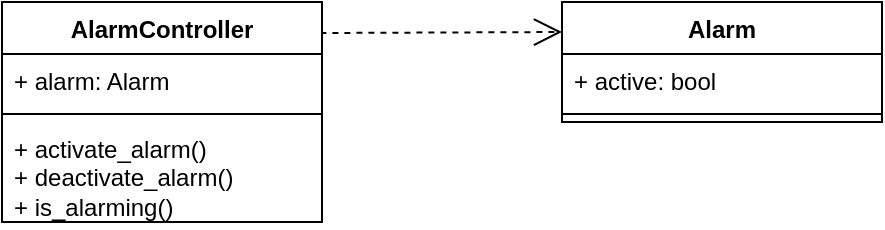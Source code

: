 <mxfile version="27.1.3">
  <diagram name="Page-1" id="RyD6hU9_wU-0sSSWul7K">
    <mxGraphModel dx="818" dy="521" grid="1" gridSize="10" guides="1" tooltips="1" connect="1" arrows="1" fold="1" page="1" pageScale="1" pageWidth="1654" pageHeight="2336" math="0" shadow="0">
      <root>
        <mxCell id="0" />
        <mxCell id="1" parent="0" />
        <mxCell id="MpYtb_s9OR-KMHg59EWN-5" value="Alarm" style="swimlane;fontStyle=1;align=center;verticalAlign=top;childLayout=stackLayout;horizontal=1;startSize=26;horizontalStack=0;resizeParent=1;resizeParentMax=0;resizeLast=0;collapsible=1;marginBottom=0;whiteSpace=wrap;html=1;" parent="1" vertex="1">
          <mxGeometry x="520" y="40" width="160" height="60" as="geometry" />
        </mxCell>
        <mxCell id="MpYtb_s9OR-KMHg59EWN-6" value="+ active: bool" style="text;strokeColor=none;fillColor=none;align=left;verticalAlign=top;spacingLeft=4;spacingRight=4;overflow=hidden;rotatable=0;points=[[0,0.5],[1,0.5]];portConstraint=eastwest;whiteSpace=wrap;html=1;" parent="MpYtb_s9OR-KMHg59EWN-5" vertex="1">
          <mxGeometry y="26" width="160" height="26" as="geometry" />
        </mxCell>
        <mxCell id="MpYtb_s9OR-KMHg59EWN-7" value="" style="line;strokeWidth=1;fillColor=none;align=left;verticalAlign=middle;spacingTop=-1;spacingLeft=3;spacingRight=3;rotatable=0;labelPosition=right;points=[];portConstraint=eastwest;strokeColor=inherit;" parent="MpYtb_s9OR-KMHg59EWN-5" vertex="1">
          <mxGeometry y="52" width="160" height="8" as="geometry" />
        </mxCell>
        <mxCell id="MpYtb_s9OR-KMHg59EWN-9" value="" style="endArrow=open;endSize=12;dashed=1;html=1;rounded=0;exitX=0.995;exitY=0.141;exitDx=0;exitDy=0;entryX=0;entryY=0.25;entryDx=0;entryDy=0;exitPerimeter=0;" parent="1" source="HPz6Y0Epz-bIsuNvh3Il-1" target="MpYtb_s9OR-KMHg59EWN-5" edge="1">
          <mxGeometry width="160" relative="1" as="geometry">
            <mxPoint x="530" y="400" as="sourcePoint" />
            <mxPoint x="690" y="400" as="targetPoint" />
          </mxGeometry>
        </mxCell>
        <mxCell id="HPz6Y0Epz-bIsuNvh3Il-1" value="AlarmController" style="swimlane;fontStyle=1;align=center;verticalAlign=top;childLayout=stackLayout;horizontal=1;startSize=26;horizontalStack=0;resizeParent=1;resizeParentMax=0;resizeLast=0;collapsible=1;marginBottom=0;whiteSpace=wrap;html=1;" vertex="1" parent="1">
          <mxGeometry x="240" y="40" width="160" height="110" as="geometry" />
        </mxCell>
        <mxCell id="HPz6Y0Epz-bIsuNvh3Il-2" value="+ alarm: Alarm" style="text;strokeColor=none;fillColor=none;align=left;verticalAlign=top;spacingLeft=4;spacingRight=4;overflow=hidden;rotatable=0;points=[[0,0.5],[1,0.5]];portConstraint=eastwest;whiteSpace=wrap;html=1;" vertex="1" parent="HPz6Y0Epz-bIsuNvh3Il-1">
          <mxGeometry y="26" width="160" height="26" as="geometry" />
        </mxCell>
        <mxCell id="HPz6Y0Epz-bIsuNvh3Il-3" value="" style="line;strokeWidth=1;fillColor=none;align=left;verticalAlign=middle;spacingTop=-1;spacingLeft=3;spacingRight=3;rotatable=0;labelPosition=right;points=[];portConstraint=eastwest;strokeColor=inherit;" vertex="1" parent="HPz6Y0Epz-bIsuNvh3Il-1">
          <mxGeometry y="52" width="160" height="8" as="geometry" />
        </mxCell>
        <mxCell id="HPz6Y0Epz-bIsuNvh3Il-4" value="&lt;div&gt;+ activate_alarm()&lt;/div&gt;&lt;div&gt;+ deactivate_alarm()&lt;/div&gt;&lt;div&gt;+ is_alarming()&lt;/div&gt;" style="text;strokeColor=none;fillColor=none;align=left;verticalAlign=top;spacingLeft=4;spacingRight=4;overflow=hidden;rotatable=0;points=[[0,0.5],[1,0.5]];portConstraint=eastwest;whiteSpace=wrap;html=1;" vertex="1" parent="HPz6Y0Epz-bIsuNvh3Il-1">
          <mxGeometry y="60" width="160" height="50" as="geometry" />
        </mxCell>
      </root>
    </mxGraphModel>
  </diagram>
</mxfile>
